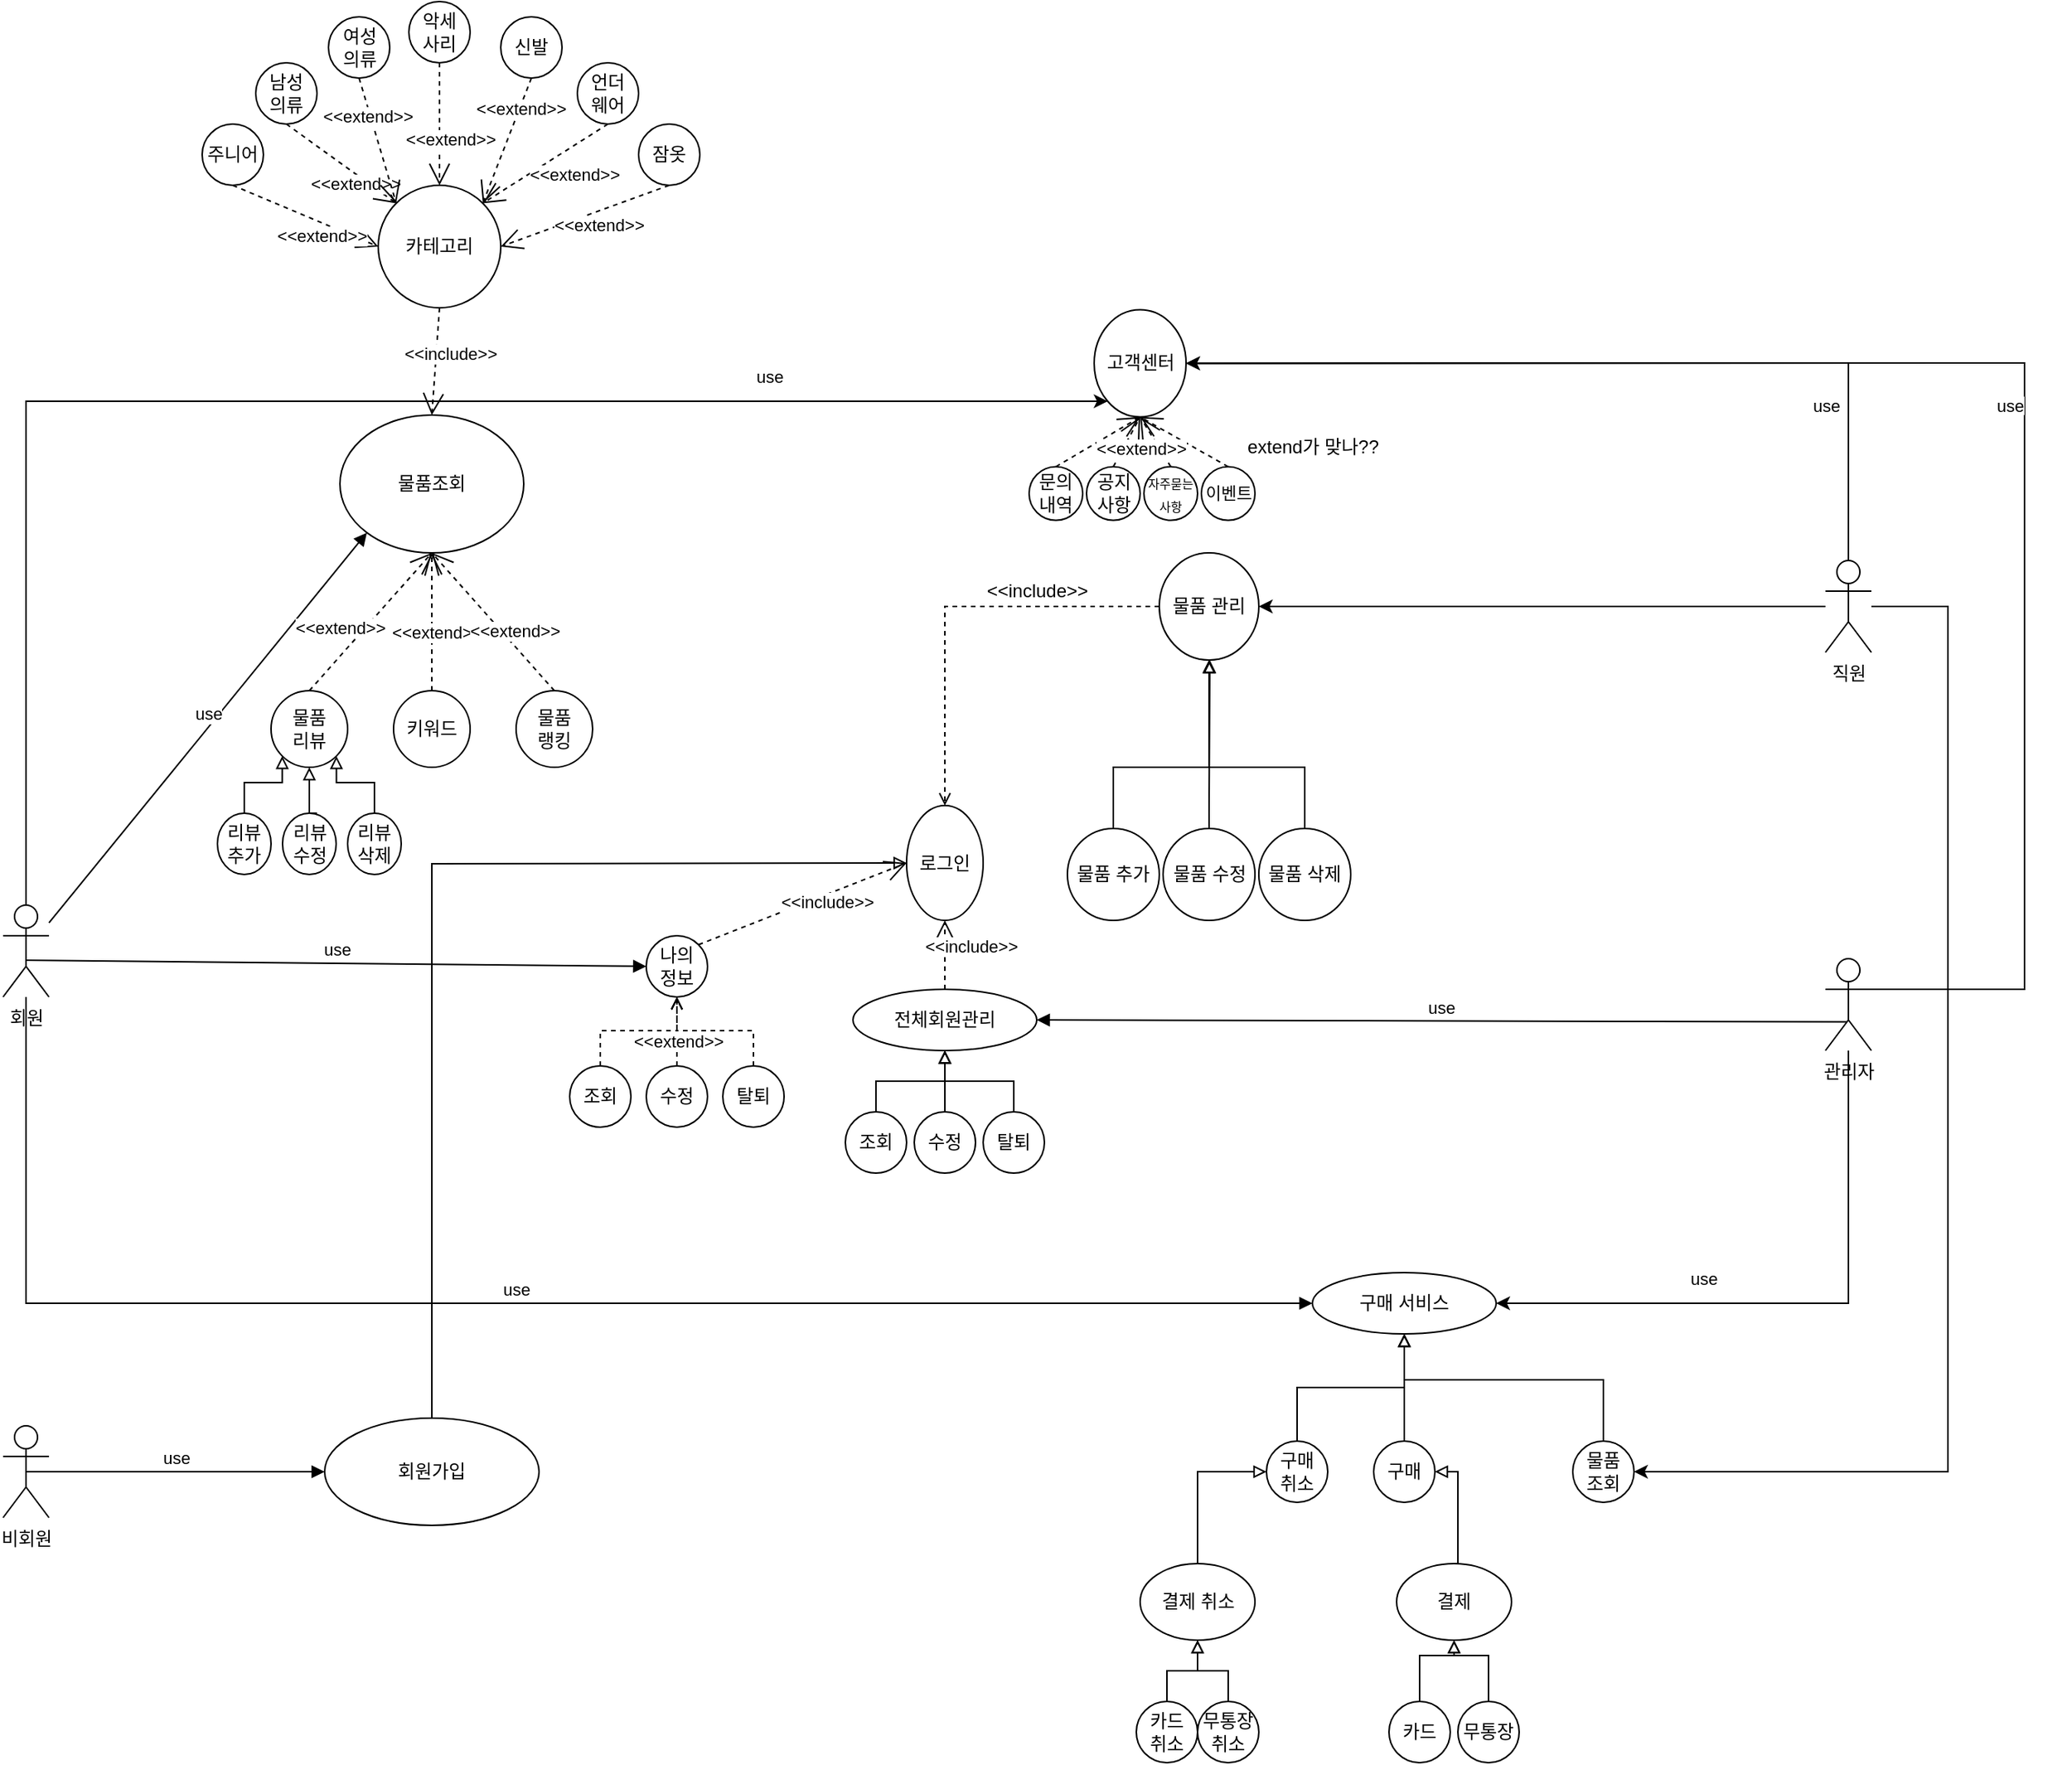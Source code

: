 <mxfile version="27.0.9">
  <diagram name="쇼핑몰 프로그램" id="rJotQawgiTyg1Zwt4jvZ">
    <mxGraphModel dx="690" dy="1762" grid="1" gridSize="10" guides="1" tooltips="1" connect="1" arrows="1" fold="1" page="1" pageScale="1" pageWidth="827" pageHeight="1169" math="0" shadow="0">
      <root>
        <mxCell id="0" />
        <mxCell id="1" parent="0" />
        <mxCell id="2nGRQFnEJMKm2sC9qPeA-2" value="회원" style="shape=umlActor;verticalLabelPosition=bottom;verticalAlign=top;html=1;" parent="1" vertex="1">
          <mxGeometry x="70" y="490" width="30" height="60" as="geometry" />
        </mxCell>
        <mxCell id="2nGRQFnEJMKm2sC9qPeA-3" value="비회원" style="shape=umlActor;verticalLabelPosition=bottom;verticalAlign=top;html=1;" parent="1" vertex="1">
          <mxGeometry x="70" y="830" width="30" height="60" as="geometry" />
        </mxCell>
        <mxCell id="2nGRQFnEJMKm2sC9qPeA-4" value="물품조회" style="ellipse;whiteSpace=wrap;html=1;" parent="1" vertex="1">
          <mxGeometry x="290" y="170" width="120" height="90" as="geometry" />
        </mxCell>
        <mxCell id="2nGRQFnEJMKm2sC9qPeA-5" value="use" style="html=1;verticalAlign=bottom;endArrow=block;curved=0;rounded=0;entryX=0;entryY=1;entryDx=0;entryDy=0;" parent="1" source="2nGRQFnEJMKm2sC9qPeA-2" target="2nGRQFnEJMKm2sC9qPeA-4" edge="1">
          <mxGeometry width="80" relative="1" as="geometry">
            <mxPoint x="320" y="650" as="sourcePoint" />
            <mxPoint x="409.24" y="295.44" as="targetPoint" />
          </mxGeometry>
        </mxCell>
        <mxCell id="2nGRQFnEJMKm2sC9qPeA-6" value="물품&lt;br&gt;&lt;div&gt;리뷰&lt;/div&gt;" style="ellipse;whiteSpace=wrap;html=1;" parent="1" vertex="1">
          <mxGeometry x="245" y="350" width="50" height="50" as="geometry" />
        </mxCell>
        <mxCell id="2nGRQFnEJMKm2sC9qPeA-7" value="키워드" style="ellipse;whiteSpace=wrap;html=1;" parent="1" vertex="1">
          <mxGeometry x="325" y="350" width="50" height="50" as="geometry" />
        </mxCell>
        <mxCell id="2nGRQFnEJMKm2sC9qPeA-8" value="" style="endArrow=open;dashed=1;endFill=0;endSize=12;html=1;rounded=0;exitX=0.5;exitY=0;exitDx=0;exitDy=0;entryX=0.5;entryY=1;entryDx=0;entryDy=0;" parent="1" source="2nGRQFnEJMKm2sC9qPeA-6" target="2nGRQFnEJMKm2sC9qPeA-4" edge="1">
          <mxGeometry width="160" relative="1" as="geometry">
            <mxPoint x="565" y="250" as="sourcePoint" />
            <mxPoint x="305" y="230" as="targetPoint" />
            <Array as="points" />
          </mxGeometry>
        </mxCell>
        <mxCell id="2nGRQFnEJMKm2sC9qPeA-9" value="&amp;lt;&amp;lt;extend&amp;gt;&amp;gt;" style="edgeLabel;html=1;align=center;verticalAlign=middle;resizable=0;points=[];" parent="2nGRQFnEJMKm2sC9qPeA-8" vertex="1" connectable="0">
          <mxGeometry x="0.012" y="-4" relative="1" as="geometry">
            <mxPoint x="-24" y="2" as="offset" />
          </mxGeometry>
        </mxCell>
        <mxCell id="2nGRQFnEJMKm2sC9qPeA-10" value="" style="endArrow=open;dashed=1;endFill=0;endSize=12;html=1;rounded=0;exitX=0.5;exitY=0;exitDx=0;exitDy=0;entryX=0.5;entryY=1;entryDx=0;entryDy=0;" parent="1" source="2nGRQFnEJMKm2sC9qPeA-7" target="2nGRQFnEJMKm2sC9qPeA-4" edge="1">
          <mxGeometry width="160" relative="1" as="geometry">
            <mxPoint x="465" y="324" as="sourcePoint" />
            <mxPoint x="365" y="230" as="targetPoint" />
          </mxGeometry>
        </mxCell>
        <mxCell id="2nGRQFnEJMKm2sC9qPeA-11" value="&amp;lt;&amp;lt;extend&amp;gt;&amp;gt;" style="edgeLabel;html=1;align=center;verticalAlign=middle;resizable=0;points=[];" parent="2nGRQFnEJMKm2sC9qPeA-10" vertex="1" connectable="0">
          <mxGeometry x="0.012" y="-4" relative="1" as="geometry">
            <mxPoint x="-1" y="7" as="offset" />
          </mxGeometry>
        </mxCell>
        <mxCell id="2nGRQFnEJMKm2sC9qPeA-12" value="회원가입" style="ellipse;whiteSpace=wrap;html=1;" parent="1" vertex="1">
          <mxGeometry x="280" y="825" width="140" height="70" as="geometry" />
        </mxCell>
        <mxCell id="2nGRQFnEJMKm2sC9qPeA-29" value="물품&lt;div&gt;랭킹&lt;/div&gt;" style="ellipse;whiteSpace=wrap;html=1;" parent="1" vertex="1">
          <mxGeometry x="405" y="350" width="50" height="50" as="geometry" />
        </mxCell>
        <mxCell id="2nGRQFnEJMKm2sC9qPeA-30" value="" style="endArrow=open;dashed=1;endFill=0;endSize=12;html=1;rounded=0;exitX=0.5;exitY=0;exitDx=0;exitDy=0;entryX=0.5;entryY=1;entryDx=0;entryDy=0;" parent="1" source="2nGRQFnEJMKm2sC9qPeA-29" target="2nGRQFnEJMKm2sC9qPeA-4" edge="1">
          <mxGeometry width="160" relative="1" as="geometry">
            <mxPoint x="555" y="302" as="sourcePoint" />
            <mxPoint x="407" y="220" as="targetPoint" />
          </mxGeometry>
        </mxCell>
        <mxCell id="2nGRQFnEJMKm2sC9qPeA-31" value="&amp;lt;&amp;lt;extend&amp;gt;&amp;gt;" style="edgeLabel;html=1;align=center;verticalAlign=middle;resizable=0;points=[];" parent="2nGRQFnEJMKm2sC9qPeA-30" vertex="1" connectable="0">
          <mxGeometry x="0.012" y="-4" relative="1" as="geometry">
            <mxPoint x="11" y="9" as="offset" />
          </mxGeometry>
        </mxCell>
        <mxCell id="D5-59caB8ugd7OCydNPS-1" value="" style="edgeStyle=orthogonalEdgeStyle;rounded=0;orthogonalLoop=1;jettySize=auto;html=1;endArrow=block;endFill=0;exitX=0.5;exitY=0;exitDx=0;exitDy=0;entryX=1;entryY=0.5;entryDx=0;entryDy=0;" parent="1" source="D5-59caB8ugd7OCydNPS-2" target="D5-59caB8ugd7OCydNPS-12" edge="1">
          <mxGeometry relative="1" as="geometry">
            <mxPoint x="990" y="921" as="sourcePoint" />
            <Array as="points">
              <mxPoint x="1020" y="920" />
              <mxPoint x="1020" y="860" />
            </Array>
          </mxGeometry>
        </mxCell>
        <mxCell id="D5-59caB8ugd7OCydNPS-2" value="결제" style="ellipse;whiteSpace=wrap;html=1;" parent="1" vertex="1">
          <mxGeometry x="980" y="920" width="75" height="50" as="geometry" />
        </mxCell>
        <mxCell id="D5-59caB8ugd7OCydNPS-3" value="카드" style="ellipse;whiteSpace=wrap;html=1;" parent="1" vertex="1">
          <mxGeometry x="975" y="1010" width="40" height="40" as="geometry" />
        </mxCell>
        <mxCell id="D5-59caB8ugd7OCydNPS-4" value="무통장" style="ellipse;whiteSpace=wrap;html=1;" parent="1" vertex="1">
          <mxGeometry x="1020" y="1010" width="40" height="40" as="geometry" />
        </mxCell>
        <mxCell id="D5-59caB8ugd7OCydNPS-5" value="결제 취소" style="ellipse;whiteSpace=wrap;html=1;" parent="1" vertex="1">
          <mxGeometry x="812.5" y="920" width="75" height="50" as="geometry" />
        </mxCell>
        <mxCell id="D5-59caB8ugd7OCydNPS-6" value="카드&lt;div&gt;취소&lt;/div&gt;" style="ellipse;whiteSpace=wrap;html=1;" parent="1" vertex="1">
          <mxGeometry x="810" y="1010" width="40" height="40" as="geometry" />
        </mxCell>
        <mxCell id="D5-59caB8ugd7OCydNPS-7" value="무통장&lt;div&gt;취소&lt;/div&gt;" style="ellipse;whiteSpace=wrap;html=1;" parent="1" vertex="1">
          <mxGeometry x="850" y="1010" width="40" height="40" as="geometry" />
        </mxCell>
        <mxCell id="D5-59caB8ugd7OCydNPS-8" value="구매 서비스" style="ellipse;whiteSpace=wrap;html=1;" parent="1" vertex="1">
          <mxGeometry x="925" y="730" width="120" height="40" as="geometry" />
        </mxCell>
        <mxCell id="D5-59caB8ugd7OCydNPS-9" value="" style="edgeStyle=orthogonalEdgeStyle;rounded=0;orthogonalLoop=1;jettySize=auto;html=1;endArrow=block;endFill=0;" parent="1" source="D5-59caB8ugd7OCydNPS-10" target="D5-59caB8ugd7OCydNPS-8" edge="1">
          <mxGeometry relative="1" as="geometry" />
        </mxCell>
        <mxCell id="D5-59caB8ugd7OCydNPS-10" value="구매&lt;br&gt;&lt;div&gt;취소&lt;/div&gt;" style="ellipse;whiteSpace=wrap;html=1;" parent="1" vertex="1">
          <mxGeometry x="895" y="840" width="40" height="40" as="geometry" />
        </mxCell>
        <mxCell id="D5-59caB8ugd7OCydNPS-11" value="" style="edgeStyle=orthogonalEdgeStyle;rounded=0;orthogonalLoop=1;jettySize=auto;html=1;endArrow=block;endFill=0;" parent="1" source="D5-59caB8ugd7OCydNPS-12" target="D5-59caB8ugd7OCydNPS-8" edge="1">
          <mxGeometry relative="1" as="geometry" />
        </mxCell>
        <mxCell id="D5-59caB8ugd7OCydNPS-12" value="구매" style="ellipse;whiteSpace=wrap;html=1;" parent="1" vertex="1">
          <mxGeometry x="965" y="840" width="40" height="40" as="geometry" />
        </mxCell>
        <mxCell id="D5-59caB8ugd7OCydNPS-13" value="" style="edgeStyle=orthogonalEdgeStyle;rounded=0;orthogonalLoop=1;jettySize=auto;html=1;endArrow=block;endFill=0;" parent="1" source="D5-59caB8ugd7OCydNPS-14" target="D5-59caB8ugd7OCydNPS-8" edge="1">
          <mxGeometry relative="1" as="geometry">
            <Array as="points">
              <mxPoint x="1115" y="800" />
              <mxPoint x="985" y="800" />
            </Array>
          </mxGeometry>
        </mxCell>
        <mxCell id="D5-59caB8ugd7OCydNPS-14" value="물품&lt;br&gt;&lt;div&gt;조회&lt;/div&gt;" style="ellipse;whiteSpace=wrap;html=1;" parent="1" vertex="1">
          <mxGeometry x="1095" y="840" width="40" height="40" as="geometry" />
        </mxCell>
        <mxCell id="D5-59caB8ugd7OCydNPS-22" value="" style="edgeStyle=orthogonalEdgeStyle;rounded=0;orthogonalLoop=1;jettySize=auto;html=1;endArrow=block;endFill=0;entryX=0;entryY=0.5;entryDx=0;entryDy=0;exitX=0.5;exitY=0;exitDx=0;exitDy=0;" parent="1" source="D5-59caB8ugd7OCydNPS-5" target="D5-59caB8ugd7OCydNPS-10" edge="1">
          <mxGeometry relative="1" as="geometry">
            <mxPoint x="840" y="935" as="sourcePoint" />
            <mxPoint x="845" y="880" as="targetPoint" />
            <Array as="points">
              <mxPoint x="850" y="860" />
            </Array>
          </mxGeometry>
        </mxCell>
        <mxCell id="D5-59caB8ugd7OCydNPS-23" value="" style="edgeStyle=orthogonalEdgeStyle;rounded=0;orthogonalLoop=1;jettySize=auto;html=1;endArrow=block;endFill=0;entryX=0.5;entryY=1;entryDx=0;entryDy=0;exitX=0.5;exitY=0;exitDx=0;exitDy=0;" parent="1" source="D5-59caB8ugd7OCydNPS-3" target="D5-59caB8ugd7OCydNPS-2" edge="1">
          <mxGeometry relative="1" as="geometry">
            <mxPoint x="965" y="1010" as="sourcePoint" />
            <mxPoint x="950" y="1100" as="targetPoint" />
            <Array as="points">
              <mxPoint x="995" y="980" />
              <mxPoint x="1018" y="980" />
            </Array>
          </mxGeometry>
        </mxCell>
        <mxCell id="D5-59caB8ugd7OCydNPS-24" value="" style="edgeStyle=orthogonalEdgeStyle;rounded=0;orthogonalLoop=1;jettySize=auto;html=1;endArrow=block;endFill=0;entryX=0.5;entryY=1;entryDx=0;entryDy=0;exitX=0.5;exitY=0;exitDx=0;exitDy=0;" parent="1" source="D5-59caB8ugd7OCydNPS-4" target="D5-59caB8ugd7OCydNPS-2" edge="1">
          <mxGeometry relative="1" as="geometry">
            <mxPoint x="1060" y="1010" as="sourcePoint" />
            <mxPoint x="1060.04" y="969" as="targetPoint" />
            <Array as="points">
              <mxPoint x="1040" y="980" />
              <mxPoint x="1018" y="980" />
            </Array>
          </mxGeometry>
        </mxCell>
        <mxCell id="D5-59caB8ugd7OCydNPS-25" value="" style="edgeStyle=orthogonalEdgeStyle;rounded=0;orthogonalLoop=1;jettySize=auto;html=1;endArrow=block;endFill=0;entryX=0.5;entryY=1;entryDx=0;entryDy=0;exitX=0.5;exitY=0;exitDx=0;exitDy=0;" parent="1" source="D5-59caB8ugd7OCydNPS-6" target="D5-59caB8ugd7OCydNPS-5" edge="1">
          <mxGeometry relative="1" as="geometry">
            <mxPoint x="780" y="1135" as="sourcePoint" />
            <mxPoint x="780" y="1090" as="targetPoint" />
          </mxGeometry>
        </mxCell>
        <mxCell id="D5-59caB8ugd7OCydNPS-26" value="" style="edgeStyle=orthogonalEdgeStyle;rounded=0;orthogonalLoop=1;jettySize=auto;html=1;endArrow=block;endFill=0;entryX=0.5;entryY=1;entryDx=0;entryDy=0;exitX=0.5;exitY=0;exitDx=0;exitDy=0;" parent="1" source="D5-59caB8ugd7OCydNPS-7" target="D5-59caB8ugd7OCydNPS-5" edge="1">
          <mxGeometry relative="1" as="geometry">
            <mxPoint x="780" y="1175" as="sourcePoint" />
            <mxPoint x="780" y="1130" as="targetPoint" />
          </mxGeometry>
        </mxCell>
        <mxCell id="D5-59caB8ugd7OCydNPS-27" value="use" style="html=1;verticalAlign=bottom;endArrow=block;curved=0;rounded=0;entryX=0;entryY=0.5;entryDx=0;entryDy=0;exitX=0.5;exitY=0.5;exitDx=0;exitDy=0;exitPerimeter=0;" parent="1" source="2nGRQFnEJMKm2sC9qPeA-3" target="2nGRQFnEJMKm2sC9qPeA-12" edge="1">
          <mxGeometry width="80" relative="1" as="geometry">
            <mxPoint x="250" y="825" as="sourcePoint" />
            <mxPoint x="559" y="610" as="targetPoint" />
          </mxGeometry>
        </mxCell>
        <mxCell id="D5-59caB8ugd7OCydNPS-29" value="관리자" style="shape=umlActor;verticalLabelPosition=bottom;verticalAlign=top;html=1;" parent="1" vertex="1">
          <mxGeometry x="1260" y="525" width="30" height="60" as="geometry" />
        </mxCell>
        <mxCell id="D5-59caB8ugd7OCydNPS-31" value="use" style="html=1;verticalAlign=bottom;endArrow=block;curved=0;rounded=0;entryX=0;entryY=0.5;entryDx=0;entryDy=0;" parent="1" source="2nGRQFnEJMKm2sC9qPeA-2" target="D5-59caB8ugd7OCydNPS-8" edge="1">
          <mxGeometry width="80" relative="1" as="geometry">
            <mxPoint x="640" y="615" as="sourcePoint" />
            <mxPoint x="949" y="400" as="targetPoint" />
            <Array as="points">
              <mxPoint x="85" y="750" />
            </Array>
          </mxGeometry>
        </mxCell>
        <mxCell id="X17zfMr1xZVfbtkWPBaf-5" value="use" style="html=1;verticalAlign=bottom;endArrow=block;curved=0;rounded=0;entryX=0;entryY=0.5;entryDx=0;entryDy=0;exitX=0.509;exitY=0.601;exitDx=0;exitDy=0;exitPerimeter=0;" parent="1" source="2nGRQFnEJMKm2sC9qPeA-2" target="qw36kBB7ziJ7gAYL73Ky-25" edge="1">
          <mxGeometry width="80" relative="1" as="geometry">
            <mxPoint x="400" y="720" as="sourcePoint" />
            <mxPoint x="620" y="825.0" as="targetPoint" />
            <Array as="points" />
          </mxGeometry>
        </mxCell>
        <mxCell id="5kJmU4nKkhqvMKggiQGJ-1" value="use" style="html=1;verticalAlign=bottom;startArrow=none;startFill=0;endArrow=block;startSize=8;curved=0;rounded=0;exitX=0.459;exitY=0.688;exitDx=0;exitDy=0;exitPerimeter=0;entryX=1;entryY=0.5;entryDx=0;entryDy=0;" parent="1" source="D5-59caB8ugd7OCydNPS-29" target="qw36kBB7ziJ7gAYL73Ky-1" edge="1">
          <mxGeometry width="60" relative="1" as="geometry">
            <mxPoint x="1579" y="600" as="sourcePoint" />
            <mxPoint x="822.426" y="835.858" as="targetPoint" />
            <Array as="points" />
          </mxGeometry>
        </mxCell>
        <mxCell id="3qYGZ9wvRM5tyj-gCzpv-1" value="리뷰 수정" style="ellipse;whiteSpace=wrap;html=1;" parent="1" vertex="1">
          <mxGeometry x="252.5" y="430" width="35" height="40" as="geometry" />
        </mxCell>
        <mxCell id="3qYGZ9wvRM5tyj-gCzpv-4" value="리뷰 추가" style="ellipse;whiteSpace=wrap;html=1;" parent="1" vertex="1">
          <mxGeometry x="210" y="430" width="35" height="40" as="geometry" />
        </mxCell>
        <mxCell id="3qYGZ9wvRM5tyj-gCzpv-5" value="리뷰삭제" style="ellipse;whiteSpace=wrap;html=1;" parent="1" vertex="1">
          <mxGeometry x="295" y="430" width="35" height="40" as="geometry" />
        </mxCell>
        <mxCell id="3qYGZ9wvRM5tyj-gCzpv-6" value="" style="edgeStyle=orthogonalEdgeStyle;rounded=0;orthogonalLoop=1;jettySize=auto;html=1;endArrow=block;endFill=0;entryX=0.5;entryY=1;entryDx=0;entryDy=0;exitX=0.643;exitY=0;exitDx=0;exitDy=0;exitPerimeter=0;" parent="1" source="3qYGZ9wvRM5tyj-gCzpv-1" target="2nGRQFnEJMKm2sC9qPeA-6" edge="1">
          <mxGeometry relative="1" as="geometry">
            <mxPoint x="415" y="540" as="sourcePoint" />
            <mxPoint x="415" y="470" as="targetPoint" />
          </mxGeometry>
        </mxCell>
        <mxCell id="3qYGZ9wvRM5tyj-gCzpv-7" value="" style="edgeStyle=orthogonalEdgeStyle;rounded=0;orthogonalLoop=1;jettySize=auto;html=1;endArrow=block;endFill=0;entryX=1;entryY=1;entryDx=0;entryDy=0;exitX=0.5;exitY=0;exitDx=0;exitDy=0;" parent="1" source="3qYGZ9wvRM5tyj-gCzpv-5" target="2nGRQFnEJMKm2sC9qPeA-6" edge="1">
          <mxGeometry relative="1" as="geometry">
            <mxPoint x="500" y="520" as="sourcePoint" />
            <mxPoint x="495" y="490" as="targetPoint" />
          </mxGeometry>
        </mxCell>
        <mxCell id="3qYGZ9wvRM5tyj-gCzpv-8" value="" style="edgeStyle=orthogonalEdgeStyle;rounded=0;orthogonalLoop=1;jettySize=auto;html=1;endArrow=block;endFill=0;entryX=0;entryY=1;entryDx=0;entryDy=0;exitX=0.5;exitY=0;exitDx=0;exitDy=0;" parent="1" source="3qYGZ9wvRM5tyj-gCzpv-4" target="2nGRQFnEJMKm2sC9qPeA-6" edge="1">
          <mxGeometry relative="1" as="geometry">
            <mxPoint x="400" y="520" as="sourcePoint" />
            <mxPoint x="395" y="490" as="targetPoint" />
          </mxGeometry>
        </mxCell>
        <mxCell id="qw36kBB7ziJ7gAYL73Ky-1" value="전체회원관리" style="ellipse;whiteSpace=wrap;html=1;" parent="1" vertex="1">
          <mxGeometry x="625" y="545" width="120" height="40" as="geometry" />
        </mxCell>
        <mxCell id="qw36kBB7ziJ7gAYL73Ky-2" value="" style="edgeStyle=orthogonalEdgeStyle;rounded=0;orthogonalLoop=1;jettySize=auto;html=1;endArrow=block;endFill=0;" parent="1" source="qw36kBB7ziJ7gAYL73Ky-3" target="qw36kBB7ziJ7gAYL73Ky-1" edge="1">
          <mxGeometry relative="1" as="geometry" />
        </mxCell>
        <mxCell id="qw36kBB7ziJ7gAYL73Ky-3" value="조회" style="ellipse;whiteSpace=wrap;html=1;" parent="1" vertex="1">
          <mxGeometry x="620" y="625" width="40" height="40" as="geometry" />
        </mxCell>
        <mxCell id="qw36kBB7ziJ7gAYL73Ky-4" value="" style="edgeStyle=orthogonalEdgeStyle;rounded=0;orthogonalLoop=1;jettySize=auto;html=1;endArrow=block;endFill=0;" parent="1" source="qw36kBB7ziJ7gAYL73Ky-5" target="qw36kBB7ziJ7gAYL73Ky-1" edge="1">
          <mxGeometry relative="1" as="geometry" />
        </mxCell>
        <mxCell id="qw36kBB7ziJ7gAYL73Ky-5" value="수정" style="ellipse;whiteSpace=wrap;html=1;" parent="1" vertex="1">
          <mxGeometry x="665" y="625" width="40" height="40" as="geometry" />
        </mxCell>
        <mxCell id="qw36kBB7ziJ7gAYL73Ky-6" value="" style="edgeStyle=orthogonalEdgeStyle;rounded=0;orthogonalLoop=1;jettySize=auto;html=1;endArrow=block;endFill=0;" parent="1" source="qw36kBB7ziJ7gAYL73Ky-7" target="qw36kBB7ziJ7gAYL73Ky-1" edge="1">
          <mxGeometry relative="1" as="geometry" />
        </mxCell>
        <mxCell id="qw36kBB7ziJ7gAYL73Ky-7" value="탈퇴" style="ellipse;whiteSpace=wrap;html=1;" parent="1" vertex="1">
          <mxGeometry x="710" y="625" width="40" height="40" as="geometry" />
        </mxCell>
        <mxCell id="qw36kBB7ziJ7gAYL73Ky-9" style="edgeStyle=orthogonalEdgeStyle;rounded=0;orthogonalLoop=1;jettySize=auto;html=1;entryX=0.5;entryY=1;entryDx=0;entryDy=0;dashed=1;endArrow=open;endFill=0;exitX=0.5;exitY=0;exitDx=0;exitDy=0;" parent="1" source="qw36kBB7ziJ7gAYL73Ky-26" target="qw36kBB7ziJ7gAYL73Ky-25" edge="1">
          <mxGeometry relative="1" as="geometry">
            <Array as="points">
              <mxPoint x="460" y="572" />
              <mxPoint x="510" y="572" />
            </Array>
          </mxGeometry>
        </mxCell>
        <mxCell id="qw36kBB7ziJ7gAYL73Ky-10" value="로그인" style="ellipse;whiteSpace=wrap;html=1;" parent="1" vertex="1">
          <mxGeometry x="660" y="425" width="50" height="75" as="geometry" />
        </mxCell>
        <mxCell id="qw36kBB7ziJ7gAYL73Ky-11" value="" style="endArrow=open;dashed=1;endFill=0;endSize=12;html=1;rounded=0;exitX=0.5;exitY=0;exitDx=0;exitDy=0;entryX=0.5;entryY=1;entryDx=0;entryDy=0;" parent="1" source="qw36kBB7ziJ7gAYL73Ky-1" target="qw36kBB7ziJ7gAYL73Ky-10" edge="1">
          <mxGeometry width="160" relative="1" as="geometry">
            <mxPoint x="727" y="470" as="sourcePoint" />
            <mxPoint x="700" y="335" as="targetPoint" />
          </mxGeometry>
        </mxCell>
        <mxCell id="qw36kBB7ziJ7gAYL73Ky-12" value="&amp;lt;&amp;lt;include&amp;gt;&amp;gt;" style="edgeLabel;html=1;align=center;verticalAlign=middle;resizable=0;points=[];" parent="qw36kBB7ziJ7gAYL73Ky-11" vertex="1" connectable="0">
          <mxGeometry x="0.012" y="-4" relative="1" as="geometry">
            <mxPoint x="13" y="-5" as="offset" />
          </mxGeometry>
        </mxCell>
        <mxCell id="qw36kBB7ziJ7gAYL73Ky-14" value="물품 수정" style="ellipse;whiteSpace=wrap;html=1;" parent="1" vertex="1">
          <mxGeometry x="827.5" y="440" width="60" height="60" as="geometry" />
        </mxCell>
        <mxCell id="qw36kBB7ziJ7gAYL73Ky-15" value="물품 삭제" style="ellipse;whiteSpace=wrap;html=1;" parent="1" vertex="1">
          <mxGeometry x="890" y="440" width="60" height="60" as="geometry" />
        </mxCell>
        <mxCell id="qw36kBB7ziJ7gAYL73Ky-16" value="물품 추가" style="ellipse;whiteSpace=wrap;html=1;" parent="1" vertex="1">
          <mxGeometry x="765" y="440" width="60" height="60" as="geometry" />
        </mxCell>
        <mxCell id="qw36kBB7ziJ7gAYL73Ky-17" value="물품 관리" style="ellipse;whiteSpace=wrap;html=1;" parent="1" vertex="1">
          <mxGeometry x="825" y="260" width="65" height="70" as="geometry" />
        </mxCell>
        <mxCell id="qw36kBB7ziJ7gAYL73Ky-18" value="" style="edgeStyle=orthogonalEdgeStyle;rounded=0;orthogonalLoop=1;jettySize=auto;html=1;endArrow=block;endFill=0;entryX=0.5;entryY=1;entryDx=0;entryDy=0;exitX=0.5;exitY=0;exitDx=0;exitDy=0;" parent="1" source="qw36kBB7ziJ7gAYL73Ky-15" target="qw36kBB7ziJ7gAYL73Ky-17" edge="1">
          <mxGeometry relative="1" as="geometry">
            <mxPoint x="947.51" y="435" as="sourcePoint" />
            <mxPoint x="855.01" y="325" as="targetPoint" />
            <Array as="points">
              <mxPoint x="920" y="440" />
              <mxPoint x="920" y="400" />
              <mxPoint x="858" y="400" />
            </Array>
          </mxGeometry>
        </mxCell>
        <mxCell id="qw36kBB7ziJ7gAYL73Ky-20" value="" style="edgeStyle=orthogonalEdgeStyle;rounded=0;orthogonalLoop=1;jettySize=auto;html=1;endArrow=block;endFill=0;exitX=0.5;exitY=0;exitDx=0;exitDy=0;entryX=0.5;entryY=1;entryDx=0;entryDy=0;" parent="1" source="qw36kBB7ziJ7gAYL73Ky-16" target="qw36kBB7ziJ7gAYL73Ky-17" edge="1">
          <mxGeometry relative="1" as="geometry">
            <mxPoint x="945" y="575" as="sourcePoint" />
            <mxPoint x="935" y="365" as="targetPoint" />
            <Array as="points">
              <mxPoint x="800" y="400" />
              <mxPoint x="858" y="400" />
              <mxPoint x="858" y="330" />
            </Array>
          </mxGeometry>
        </mxCell>
        <mxCell id="qw36kBB7ziJ7gAYL73Ky-22" value="" style="edgeStyle=orthogonalEdgeStyle;rounded=0;orthogonalLoop=1;jettySize=auto;html=1;endArrow=open;endFill=0;entryX=0.5;entryY=0;entryDx=0;entryDy=0;exitX=0;exitY=0.5;exitDx=0;exitDy=0;dashed=1;" parent="1" source="qw36kBB7ziJ7gAYL73Ky-17" target="qw36kBB7ziJ7gAYL73Ky-10" edge="1">
          <mxGeometry relative="1" as="geometry">
            <mxPoint x="965.0" y="125.0" as="sourcePoint" />
            <mxPoint x="914" y="120" as="targetPoint" />
          </mxGeometry>
        </mxCell>
        <mxCell id="qw36kBB7ziJ7gAYL73Ky-23" value="&amp;lt;&amp;lt;include&amp;gt;&amp;gt;" style="text;html=1;align=center;verticalAlign=middle;resizable=0;points=[];autosize=1;strokeColor=none;fillColor=none;" parent="1" vertex="1">
          <mxGeometry x="700" y="270" width="90" height="30" as="geometry" />
        </mxCell>
        <mxCell id="qw36kBB7ziJ7gAYL73Ky-24" style="edgeStyle=orthogonalEdgeStyle;rounded=0;orthogonalLoop=1;jettySize=auto;html=1;entryX=0.5;entryY=1;entryDx=0;entryDy=0;dashed=1;endArrow=open;endFill=0;exitX=0.5;exitY=0;exitDx=0;exitDy=0;" parent="1" source="qw36kBB7ziJ7gAYL73Ky-27" target="qw36kBB7ziJ7gAYL73Ky-25" edge="1">
          <mxGeometry relative="1" as="geometry">
            <mxPoint x="750" y="915" as="sourcePoint" />
            <mxPoint x="950" y="775" as="targetPoint" />
          </mxGeometry>
        </mxCell>
        <mxCell id="qw36kBB7ziJ7gAYL73Ky-25" value="나의&lt;div&gt;정보&lt;/div&gt;" style="ellipse;whiteSpace=wrap;html=1;" parent="1" vertex="1">
          <mxGeometry x="490" y="510" width="40" height="40" as="geometry" />
        </mxCell>
        <mxCell id="qw36kBB7ziJ7gAYL73Ky-26" value="조회" style="ellipse;whiteSpace=wrap;html=1;" parent="1" vertex="1">
          <mxGeometry x="440" y="595.0" width="40" height="40" as="geometry" />
        </mxCell>
        <mxCell id="qw36kBB7ziJ7gAYL73Ky-27" value="수정" style="ellipse;whiteSpace=wrap;html=1;" parent="1" vertex="1">
          <mxGeometry x="490" y="595.0" width="40" height="40" as="geometry" />
        </mxCell>
        <mxCell id="qw36kBB7ziJ7gAYL73Ky-29" value="탈퇴" style="ellipse;whiteSpace=wrap;html=1;" parent="1" vertex="1">
          <mxGeometry x="540" y="595" width="40" height="40" as="geometry" />
        </mxCell>
        <mxCell id="qw36kBB7ziJ7gAYL73Ky-32" value="" style="endArrow=open;dashed=1;endFill=0;endSize=12;html=1;rounded=0;exitX=1;exitY=0;exitDx=0;exitDy=0;entryX=0;entryY=0.5;entryDx=0;entryDy=0;" parent="1" source="qw36kBB7ziJ7gAYL73Ky-25" target="qw36kBB7ziJ7gAYL73Ky-10" edge="1">
          <mxGeometry width="160" relative="1" as="geometry">
            <mxPoint x="520" y="475" as="sourcePoint" />
            <mxPoint x="520" y="395" as="targetPoint" />
          </mxGeometry>
        </mxCell>
        <mxCell id="qw36kBB7ziJ7gAYL73Ky-33" value="&amp;lt;&amp;lt;include&amp;gt;&amp;gt;" style="edgeLabel;html=1;align=center;verticalAlign=middle;resizable=0;points=[];" parent="qw36kBB7ziJ7gAYL73Ky-32" vertex="1" connectable="0">
          <mxGeometry x="0.012" y="-4" relative="1" as="geometry">
            <mxPoint x="13" y="-5" as="offset" />
          </mxGeometry>
        </mxCell>
        <mxCell id="8s9ebJHT1SXUHNpeAalR-2" style="edgeStyle=orthogonalEdgeStyle;rounded=0;orthogonalLoop=1;jettySize=auto;html=1;entryX=1;entryY=0.5;entryDx=0;entryDy=0;" parent="1" source="8s9ebJHT1SXUHNpeAalR-1" target="qw36kBB7ziJ7gAYL73Ky-17" edge="1">
          <mxGeometry relative="1" as="geometry" />
        </mxCell>
        <mxCell id="8s9ebJHT1SXUHNpeAalR-3" style="edgeStyle=orthogonalEdgeStyle;rounded=0;orthogonalLoop=1;jettySize=auto;html=1;entryX=1;entryY=0.5;entryDx=0;entryDy=0;" parent="1" source="8s9ebJHT1SXUHNpeAalR-1" target="D5-59caB8ugd7OCydNPS-14" edge="1">
          <mxGeometry relative="1" as="geometry">
            <Array as="points">
              <mxPoint x="1340" y="295" />
              <mxPoint x="1340" y="860" />
            </Array>
          </mxGeometry>
        </mxCell>
        <mxCell id="8s9ebJHT1SXUHNpeAalR-1" value="직원" style="shape=umlActor;verticalLabelPosition=bottom;verticalAlign=top;html=1;outlineConnect=0;" parent="1" vertex="1">
          <mxGeometry x="1260" y="265" width="30" height="60" as="geometry" />
        </mxCell>
        <mxCell id="8s9ebJHT1SXUHNpeAalR-4" style="edgeStyle=orthogonalEdgeStyle;rounded=0;orthogonalLoop=1;jettySize=auto;html=1;entryX=1;entryY=0.5;entryDx=0;entryDy=0;" parent="1" source="D5-59caB8ugd7OCydNPS-29" target="D5-59caB8ugd7OCydNPS-8" edge="1">
          <mxGeometry relative="1" as="geometry">
            <Array as="points">
              <mxPoint x="1275" y="750" />
            </Array>
          </mxGeometry>
        </mxCell>
        <mxCell id="8s9ebJHT1SXUHNpeAalR-5" value="&lt;span style=&quot;color: rgb(0, 0, 0); font-family: Helvetica; font-size: 11px; font-style: normal; font-variant-ligatures: normal; font-variant-caps: normal; font-weight: 400; letter-spacing: normal; orphans: 2; text-align: center; text-indent: 0px; text-transform: none; widows: 2; word-spacing: 0px; -webkit-text-stroke-width: 0px; white-space: nowrap; background-color: rgb(255, 255, 255); text-decoration-thickness: initial; text-decoration-style: initial; text-decoration-color: initial; display: inline !important; float: none;&quot;&gt;use&lt;/span&gt;" style="text;whiteSpace=wrap;html=1;" parent="1" vertex="1">
          <mxGeometry x="1170" y="720" width="50" height="40" as="geometry" />
        </mxCell>
        <mxCell id="8s9ebJHT1SXUHNpeAalR-6" value="" style="endArrow=block;html=1;rounded=0;exitX=0.5;exitY=0;exitDx=0;exitDy=0;entryX=0;entryY=0.5;entryDx=0;entryDy=0;endFill=0;" parent="1" source="2nGRQFnEJMKm2sC9qPeA-12" target="qw36kBB7ziJ7gAYL73Ky-10" edge="1">
          <mxGeometry width="50" height="50" relative="1" as="geometry">
            <mxPoint x="430" y="570" as="sourcePoint" />
            <mxPoint x="660" y="490" as="targetPoint" />
            <Array as="points">
              <mxPoint x="350" y="463" />
            </Array>
          </mxGeometry>
        </mxCell>
        <mxCell id="8s9ebJHT1SXUHNpeAalR-9" value="고객센터" style="ellipse;whiteSpace=wrap;html=1;" parent="1" vertex="1">
          <mxGeometry x="782.5" y="101.25" width="60" height="70" as="geometry" />
        </mxCell>
        <mxCell id="8s9ebJHT1SXUHNpeAalR-11" value="" style="endArrow=classic;html=1;rounded=0;exitX=0.5;exitY=0;exitDx=0;exitDy=0;exitPerimeter=0;entryX=0;entryY=1;entryDx=0;entryDy=0;" parent="1" source="2nGRQFnEJMKm2sC9qPeA-2" target="8s9ebJHT1SXUHNpeAalR-9" edge="1">
          <mxGeometry width="50" height="50" relative="1" as="geometry">
            <mxPoint x="250" y="320" as="sourcePoint" />
            <mxPoint x="300" y="270" as="targetPoint" />
            <Array as="points">
              <mxPoint x="85" y="161" />
            </Array>
          </mxGeometry>
        </mxCell>
        <mxCell id="8s9ebJHT1SXUHNpeAalR-12" value="" style="endArrow=classic;html=1;rounded=0;entryX=1;entryY=0.5;entryDx=0;entryDy=0;exitX=0.5;exitY=0;exitDx=0;exitDy=0;exitPerimeter=0;" parent="1" source="8s9ebJHT1SXUHNpeAalR-1" target="8s9ebJHT1SXUHNpeAalR-9" edge="1">
          <mxGeometry width="50" height="50" relative="1" as="geometry">
            <mxPoint x="1280" y="90" as="sourcePoint" />
            <mxPoint x="1200" y="200" as="targetPoint" />
            <Array as="points">
              <mxPoint x="1275" y="136" />
            </Array>
          </mxGeometry>
        </mxCell>
        <mxCell id="8s9ebJHT1SXUHNpeAalR-13" value="" style="endArrow=classic;html=1;rounded=0;exitX=1;exitY=0.333;exitDx=0;exitDy=0;exitPerimeter=0;entryX=1;entryY=0.5;entryDx=0;entryDy=0;" parent="1" source="D5-59caB8ugd7OCydNPS-29" target="8s9ebJHT1SXUHNpeAalR-9" edge="1">
          <mxGeometry width="50" height="50" relative="1" as="geometry">
            <mxPoint x="1140" y="230" as="sourcePoint" />
            <mxPoint x="1190" y="180" as="targetPoint" />
            <Array as="points">
              <mxPoint x="1390" y="545" />
              <mxPoint x="1390" y="136" />
            </Array>
          </mxGeometry>
        </mxCell>
        <mxCell id="8s9ebJHT1SXUHNpeAalR-15" value="&lt;span style=&quot;color: rgb(0, 0, 0); font-family: Helvetica; font-size: 11px; font-style: normal; font-variant-ligatures: normal; font-variant-caps: normal; font-weight: 400; letter-spacing: normal; orphans: 2; text-align: center; text-indent: 0px; text-transform: none; widows: 2; word-spacing: 0px; -webkit-text-stroke-width: 0px; white-space: nowrap; background-color: rgb(255, 255, 255); text-decoration-thickness: initial; text-decoration-style: initial; text-decoration-color: initial; display: inline !important; float: none;&quot;&gt;use&lt;/span&gt;" style="text;whiteSpace=wrap;html=1;" parent="1" vertex="1">
          <mxGeometry x="560" y="131.25" width="50" height="40" as="geometry" />
        </mxCell>
        <mxCell id="8s9ebJHT1SXUHNpeAalR-16" value="&lt;span style=&quot;color: rgb(0, 0, 0); font-family: Helvetica; font-size: 11px; font-style: normal; font-variant-ligatures: normal; font-variant-caps: normal; font-weight: 400; letter-spacing: normal; orphans: 2; text-align: center; text-indent: 0px; text-transform: none; widows: 2; word-spacing: 0px; -webkit-text-stroke-width: 0px; white-space: nowrap; background-color: rgb(255, 255, 255); text-decoration-thickness: initial; text-decoration-style: initial; text-decoration-color: initial; display: inline !important; float: none;&quot;&gt;use&lt;/span&gt;" style="text;whiteSpace=wrap;html=1;" parent="1" vertex="1">
          <mxGeometry x="1250" y="150" width="50" height="40" as="geometry" />
        </mxCell>
        <mxCell id="8s9ebJHT1SXUHNpeAalR-18" value="&lt;span style=&quot;color: rgb(0, 0, 0); font-family: Helvetica; font-size: 11px; font-style: normal; font-variant-ligatures: normal; font-variant-caps: normal; font-weight: 400; letter-spacing: normal; orphans: 2; text-align: center; text-indent: 0px; text-transform: none; widows: 2; word-spacing: 0px; -webkit-text-stroke-width: 0px; white-space: nowrap; background-color: rgb(255, 255, 255); text-decoration-thickness: initial; text-decoration-style: initial; text-decoration-color: initial; display: inline !important; float: none;&quot;&gt;use&lt;/span&gt;" style="text;whiteSpace=wrap;html=1;" parent="1" vertex="1">
          <mxGeometry x="1370" y="150" width="50" height="40" as="geometry" />
        </mxCell>
        <mxCell id="8s9ebJHT1SXUHNpeAalR-19" style="edgeStyle=orthogonalEdgeStyle;rounded=0;orthogonalLoop=1;jettySize=auto;html=1;exitX=0.5;exitY=1;exitDx=0;exitDy=0;" parent="1" source="8s9ebJHT1SXUHNpeAalR-16" target="8s9ebJHT1SXUHNpeAalR-16" edge="1">
          <mxGeometry relative="1" as="geometry" />
        </mxCell>
        <mxCell id="8s9ebJHT1SXUHNpeAalR-21" value="문의&lt;div&gt;내역&lt;/div&gt;" style="ellipse;whiteSpace=wrap;html=1;aspect=fixed;" parent="1" vertex="1">
          <mxGeometry x="740" y="203.75" width="35" height="35" as="geometry" />
        </mxCell>
        <mxCell id="8s9ebJHT1SXUHNpeAalR-22" value="공지사항" style="ellipse;whiteSpace=wrap;html=1;aspect=fixed;" parent="1" vertex="1">
          <mxGeometry x="777.5" y="203.75" width="35" height="35" as="geometry" />
        </mxCell>
        <mxCell id="8s9ebJHT1SXUHNpeAalR-23" value="&lt;font style=&quot;font-size: 8px;&quot;&gt;자주묻는 사항&lt;/font&gt;" style="ellipse;whiteSpace=wrap;html=1;aspect=fixed;" parent="1" vertex="1">
          <mxGeometry x="815" y="203.75" width="35" height="35" as="geometry" />
        </mxCell>
        <mxCell id="8s9ebJHT1SXUHNpeAalR-24" value="" style="endArrow=open;dashed=1;endFill=0;endSize=12;html=1;rounded=0;exitX=0.5;exitY=0;exitDx=0;exitDy=0;entryX=0.5;entryY=1;entryDx=0;entryDy=0;" parent="1" source="8s9ebJHT1SXUHNpeAalR-22" target="8s9ebJHT1SXUHNpeAalR-9" edge="1">
          <mxGeometry width="160" relative="1" as="geometry">
            <mxPoint x="759.66" y="176.25" as="sourcePoint" />
            <mxPoint x="759.66" y="131.25" as="targetPoint" />
          </mxGeometry>
        </mxCell>
        <mxCell id="8s9ebJHT1SXUHNpeAalR-26" value="" style="endArrow=open;dashed=1;endFill=0;endSize=12;html=1;rounded=0;exitX=0.5;exitY=0;exitDx=0;exitDy=0;entryX=0.5;entryY=1;entryDx=0;entryDy=0;" parent="1" source="8s9ebJHT1SXUHNpeAalR-21" target="8s9ebJHT1SXUHNpeAalR-9" edge="1">
          <mxGeometry width="160" relative="1" as="geometry">
            <mxPoint x="702.5" y="211.25" as="sourcePoint" />
            <mxPoint x="702.5" y="191.25" as="targetPoint" />
          </mxGeometry>
        </mxCell>
        <mxCell id="8s9ebJHT1SXUHNpeAalR-28" value="" style="endArrow=open;dashed=1;endFill=0;endSize=12;html=1;rounded=0;exitX=0.5;exitY=0;exitDx=0;exitDy=0;entryX=0.5;entryY=1;entryDx=0;entryDy=0;" parent="1" source="8s9ebJHT1SXUHNpeAalR-23" target="8s9ebJHT1SXUHNpeAalR-9" edge="1">
          <mxGeometry width="160" relative="1" as="geometry">
            <mxPoint x="942.5" y="211.25" as="sourcePoint" />
            <mxPoint x="942.5" y="191.25" as="targetPoint" />
          </mxGeometry>
        </mxCell>
        <mxCell id="8s9ebJHT1SXUHNpeAalR-30" value="&lt;span style=&quot;color: rgb(0, 0, 0); font-family: Helvetica; font-size: 11px; font-style: normal; font-variant-ligatures: normal; font-variant-caps: normal; font-weight: 400; letter-spacing: normal; orphans: 2; text-align: center; text-indent: 0px; text-transform: none; widows: 2; word-spacing: 0px; -webkit-text-stroke-width: 0px; white-space: nowrap; background-color: rgb(255, 255, 255); text-decoration-thickness: initial; text-decoration-style: initial; text-decoration-color: initial; display: inline !important; float: none;&quot;&gt;&amp;lt;&amp;lt;extend&amp;gt;&amp;gt;&lt;/span&gt;" style="text;whiteSpace=wrap;html=1;" parent="1" vertex="1">
          <mxGeometry x="480" y="564.5" width="60" height="20" as="geometry" />
        </mxCell>
        <mxCell id="8s9ebJHT1SXUHNpeAalR-32" value="" style="edgeStyle=orthogonalEdgeStyle;rounded=0;orthogonalLoop=1;jettySize=auto;html=1;endArrow=block;endFill=0;exitX=0.5;exitY=0;exitDx=0;exitDy=0;entryX=0.5;entryY=1;entryDx=0;entryDy=0;" parent="1" source="qw36kBB7ziJ7gAYL73Ky-14" target="qw36kBB7ziJ7gAYL73Ky-17" edge="1">
          <mxGeometry relative="1" as="geometry">
            <mxPoint x="1000" y="470" as="sourcePoint" />
            <mxPoint x="920" y="360" as="targetPoint" />
            <Array as="points">
              <mxPoint x="858" y="430" />
              <mxPoint x="858" y="430" />
              <mxPoint x="858" y="330" />
            </Array>
          </mxGeometry>
        </mxCell>
        <mxCell id="8s9ebJHT1SXUHNpeAalR-34" value="&lt;font style=&quot;font-size: 11px;&quot;&gt;이벤트&lt;/font&gt;" style="ellipse;whiteSpace=wrap;html=1;aspect=fixed;" parent="1" vertex="1">
          <mxGeometry x="852.5" y="203.75" width="35" height="35" as="geometry" />
        </mxCell>
        <mxCell id="8s9ebJHT1SXUHNpeAalR-35" value="" style="endArrow=open;dashed=1;endFill=0;endSize=12;html=1;rounded=0;exitX=0.5;exitY=0;exitDx=0;exitDy=0;entryX=0.5;entryY=1;entryDx=0;entryDy=0;" parent="1" source="8s9ebJHT1SXUHNpeAalR-34" target="8s9ebJHT1SXUHNpeAalR-9" edge="1">
          <mxGeometry width="160" relative="1" as="geometry">
            <mxPoint x="935.5" y="204.25" as="sourcePoint" />
            <mxPoint x="882.5" y="171.25" as="targetPoint" />
          </mxGeometry>
        </mxCell>
        <mxCell id="8s9ebJHT1SXUHNpeAalR-36" style="edgeStyle=orthogonalEdgeStyle;rounded=0;orthogonalLoop=1;jettySize=auto;html=1;entryX=0.5;entryY=1;entryDx=0;entryDy=0;dashed=1;endArrow=open;endFill=0;exitX=0.5;exitY=0;exitDx=0;exitDy=0;" parent="1" source="qw36kBB7ziJ7gAYL73Ky-29" target="qw36kBB7ziJ7gAYL73Ky-25" edge="1">
          <mxGeometry relative="1" as="geometry">
            <mxPoint x="550" y="595" as="sourcePoint" />
            <mxPoint x="600" y="550" as="targetPoint" />
            <Array as="points">
              <mxPoint x="560" y="572" />
              <mxPoint x="510" y="572" />
            </Array>
          </mxGeometry>
        </mxCell>
        <mxCell id="lUZ7zNpAl6jzd347wldd-1" value="카테고리" style="ellipse;whiteSpace=wrap;html=1;" parent="1" vertex="1">
          <mxGeometry x="315" y="20" width="80" height="80" as="geometry" />
        </mxCell>
        <mxCell id="lUZ7zNpAl6jzd347wldd-3" value="남성&lt;div&gt;의류&lt;/div&gt;" style="ellipse;whiteSpace=wrap;html=1;" parent="1" vertex="1">
          <mxGeometry x="235" y="-60" width="40" height="40" as="geometry" />
        </mxCell>
        <mxCell id="lUZ7zNpAl6jzd347wldd-4" value="여성&lt;div&gt;의류&lt;/div&gt;" style="ellipse;whiteSpace=wrap;html=1;" parent="1" vertex="1">
          <mxGeometry x="282.5" y="-90" width="40" height="40" as="geometry" />
        </mxCell>
        <mxCell id="lUZ7zNpAl6jzd347wldd-5" value="악세&lt;div&gt;사리&lt;/div&gt;" style="ellipse;whiteSpace=wrap;html=1;" parent="1" vertex="1">
          <mxGeometry x="335" y="-100" width="40" height="40" as="geometry" />
        </mxCell>
        <mxCell id="lUZ7zNpAl6jzd347wldd-6" value="신발" style="ellipse;whiteSpace=wrap;html=1;" parent="1" vertex="1">
          <mxGeometry x="395" y="-90" width="40" height="40" as="geometry" />
        </mxCell>
        <mxCell id="lUZ7zNpAl6jzd347wldd-7" value="언더&lt;div&gt;웨어&lt;/div&gt;" style="ellipse;whiteSpace=wrap;html=1;" parent="1" vertex="1">
          <mxGeometry x="445" y="-60" width="40" height="40" as="geometry" />
        </mxCell>
        <mxCell id="lUZ7zNpAl6jzd347wldd-8" value="잠옷" style="ellipse;whiteSpace=wrap;html=1;" parent="1" vertex="1">
          <mxGeometry x="485" y="-20" width="40" height="40" as="geometry" />
        </mxCell>
        <mxCell id="lUZ7zNpAl6jzd347wldd-9" value="주니어" style="ellipse;whiteSpace=wrap;html=1;" parent="1" vertex="1">
          <mxGeometry x="200" y="-20" width="40" height="40" as="geometry" />
        </mxCell>
        <mxCell id="lUZ7zNpAl6jzd347wldd-12" value="&amp;lt;&amp;lt;extend&amp;gt;&amp;gt;" style="edgeLabel;html=1;align=center;verticalAlign=middle;resizable=0;points=[];" parent="1" vertex="1" connectable="0">
          <mxGeometry x="812.5" y="191.25" as="geometry" />
        </mxCell>
        <mxCell id="lUZ7zNpAl6jzd347wldd-13" value="extend가 맞나??" style="text;html=1;align=center;verticalAlign=middle;resizable=0;points=[];autosize=1;strokeColor=none;fillColor=none;" parent="1" vertex="1">
          <mxGeometry x="870" y="176.25" width="110" height="30" as="geometry" />
        </mxCell>
        <mxCell id="lUZ7zNpAl6jzd347wldd-14" value="" style="endArrow=open;dashed=1;endFill=0;endSize=12;html=1;rounded=0;exitX=0.5;exitY=1;exitDx=0;exitDy=0;entryX=0;entryY=0.5;entryDx=0;entryDy=0;" parent="1" source="lUZ7zNpAl6jzd347wldd-9" target="lUZ7zNpAl6jzd347wldd-1" edge="1">
          <mxGeometry width="160" relative="1" as="geometry">
            <mxPoint x="292.5" y="120" as="sourcePoint" />
            <mxPoint x="212.5" y="30" as="targetPoint" />
          </mxGeometry>
        </mxCell>
        <mxCell id="lUZ7zNpAl6jzd347wldd-15" value="&amp;lt;&amp;lt;extend&amp;gt;&amp;gt;" style="edgeLabel;html=1;align=center;verticalAlign=middle;resizable=0;points=[];" parent="lUZ7zNpAl6jzd347wldd-14" vertex="1" connectable="0">
          <mxGeometry x="0.012" y="-4" relative="1" as="geometry">
            <mxPoint x="11" y="9" as="offset" />
          </mxGeometry>
        </mxCell>
        <mxCell id="lUZ7zNpAl6jzd347wldd-16" value="" style="endArrow=open;dashed=1;endFill=0;endSize=12;html=1;rounded=0;exitX=0.5;exitY=1;exitDx=0;exitDy=0;entryX=0;entryY=0;entryDx=0;entryDy=0;" parent="1" source="lUZ7zNpAl6jzd347wldd-3" target="lUZ7zNpAl6jzd347wldd-1" edge="1">
          <mxGeometry width="160" relative="1" as="geometry">
            <mxPoint x="252.5" y="150" as="sourcePoint" />
            <mxPoint x="172.5" y="60" as="targetPoint" />
          </mxGeometry>
        </mxCell>
        <mxCell id="lUZ7zNpAl6jzd347wldd-17" value="&amp;lt;&amp;lt;extend&amp;gt;&amp;gt;" style="edgeLabel;html=1;align=center;verticalAlign=middle;resizable=0;points=[];" parent="lUZ7zNpAl6jzd347wldd-16" vertex="1" connectable="0">
          <mxGeometry x="0.012" y="-4" relative="1" as="geometry">
            <mxPoint x="11" y="9" as="offset" />
          </mxGeometry>
        </mxCell>
        <mxCell id="lUZ7zNpAl6jzd347wldd-18" value="" style="endArrow=open;dashed=1;endFill=0;endSize=12;html=1;rounded=0;exitX=0.5;exitY=1;exitDx=0;exitDy=0;entryX=0.5;entryY=0;entryDx=0;entryDy=0;" parent="1" source="lUZ7zNpAl6jzd347wldd-5" target="lUZ7zNpAl6jzd347wldd-1" edge="1">
          <mxGeometry width="160" relative="1" as="geometry">
            <mxPoint x="462.5" y="-170" as="sourcePoint" />
            <mxPoint x="534.5" y="-118" as="targetPoint" />
          </mxGeometry>
        </mxCell>
        <mxCell id="lUZ7zNpAl6jzd347wldd-19" value="&amp;lt;&amp;lt;extend&amp;gt;&amp;gt;" style="edgeLabel;html=1;align=center;verticalAlign=middle;resizable=0;points=[];" parent="lUZ7zNpAl6jzd347wldd-18" vertex="1" connectable="0">
          <mxGeometry x="0.012" y="-4" relative="1" as="geometry">
            <mxPoint x="11" y="9" as="offset" />
          </mxGeometry>
        </mxCell>
        <mxCell id="lUZ7zNpAl6jzd347wldd-20" value="" style="endArrow=open;dashed=1;endFill=0;endSize=12;html=1;rounded=0;exitX=0.5;exitY=1;exitDx=0;exitDy=0;entryX=0;entryY=0;entryDx=0;entryDy=0;" parent="1" source="lUZ7zNpAl6jzd347wldd-4" target="lUZ7zNpAl6jzd347wldd-1" edge="1">
          <mxGeometry width="160" relative="1" as="geometry">
            <mxPoint x="472.5" y="-210" as="sourcePoint" />
            <mxPoint x="472.5" y="-130" as="targetPoint" />
          </mxGeometry>
        </mxCell>
        <mxCell id="lUZ7zNpAl6jzd347wldd-21" value="&amp;lt;&amp;lt;extend&amp;gt;&amp;gt;" style="edgeLabel;html=1;align=center;verticalAlign=middle;resizable=0;points=[];" parent="lUZ7zNpAl6jzd347wldd-20" vertex="1" connectable="0">
          <mxGeometry x="0.012" y="-4" relative="1" as="geometry">
            <mxPoint x="-3" y="-18" as="offset" />
          </mxGeometry>
        </mxCell>
        <mxCell id="lUZ7zNpAl6jzd347wldd-22" value="" style="endArrow=open;dashed=1;endFill=0;endSize=12;html=1;rounded=0;exitX=0.5;exitY=1;exitDx=0;exitDy=0;entryX=1;entryY=0;entryDx=0;entryDy=0;" parent="1" source="lUZ7zNpAl6jzd347wldd-6" target="lUZ7zNpAl6jzd347wldd-1" edge="1">
          <mxGeometry width="160" relative="1" as="geometry">
            <mxPoint x="442.5" y="-180" as="sourcePoint" />
            <mxPoint x="442.5" y="-100" as="targetPoint" />
          </mxGeometry>
        </mxCell>
        <mxCell id="lUZ7zNpAl6jzd347wldd-23" value="&amp;lt;&amp;lt;extend&amp;gt;&amp;gt;" style="edgeLabel;html=1;align=center;verticalAlign=middle;resizable=0;points=[];" parent="lUZ7zNpAl6jzd347wldd-22" vertex="1" connectable="0">
          <mxGeometry x="0.012" y="-4" relative="1" as="geometry">
            <mxPoint x="13" y="-20" as="offset" />
          </mxGeometry>
        </mxCell>
        <mxCell id="lUZ7zNpAl6jzd347wldd-24" value="" style="endArrow=open;dashed=1;endFill=0;endSize=12;html=1;rounded=0;exitX=0.5;exitY=1;exitDx=0;exitDy=0;entryX=1;entryY=0;entryDx=0;entryDy=0;" parent="1" source="lUZ7zNpAl6jzd347wldd-7" target="lUZ7zNpAl6jzd347wldd-1" edge="1">
          <mxGeometry width="160" relative="1" as="geometry">
            <mxPoint x="504.5" y="40" as="sourcePoint" />
            <mxPoint x="472.5" y="122" as="targetPoint" />
          </mxGeometry>
        </mxCell>
        <mxCell id="lUZ7zNpAl6jzd347wldd-25" value="&amp;lt;&amp;lt;extend&amp;gt;&amp;gt;" style="edgeLabel;html=1;align=center;verticalAlign=middle;resizable=0;points=[];" parent="lUZ7zNpAl6jzd347wldd-24" vertex="1" connectable="0">
          <mxGeometry x="0.012" y="-4" relative="1" as="geometry">
            <mxPoint x="21" y="10" as="offset" />
          </mxGeometry>
        </mxCell>
        <mxCell id="lUZ7zNpAl6jzd347wldd-26" value="" style="endArrow=open;dashed=1;endFill=0;endSize=12;html=1;rounded=0;exitX=0.5;exitY=1;exitDx=0;exitDy=0;entryX=1;entryY=0.5;entryDx=0;entryDy=0;" parent="1" source="lUZ7zNpAl6jzd347wldd-8" target="lUZ7zNpAl6jzd347wldd-1" edge="1">
          <mxGeometry width="160" relative="1" as="geometry">
            <mxPoint x="574.5" y="40" as="sourcePoint" />
            <mxPoint x="542.5" y="122" as="targetPoint" />
          </mxGeometry>
        </mxCell>
        <mxCell id="lUZ7zNpAl6jzd347wldd-27" value="&amp;lt;&amp;lt;extend&amp;gt;&amp;gt;" style="edgeLabel;html=1;align=center;verticalAlign=middle;resizable=0;points=[];" parent="lUZ7zNpAl6jzd347wldd-26" vertex="1" connectable="0">
          <mxGeometry x="0.012" y="-4" relative="1" as="geometry">
            <mxPoint x="11" y="9" as="offset" />
          </mxGeometry>
        </mxCell>
        <mxCell id="lUZ7zNpAl6jzd347wldd-28" value="" style="endArrow=open;dashed=1;endFill=0;endSize=12;html=1;rounded=0;exitX=0.5;exitY=1;exitDx=0;exitDy=0;entryX=0.5;entryY=0;entryDx=0;entryDy=0;" parent="1" source="lUZ7zNpAl6jzd347wldd-1" target="2nGRQFnEJMKm2sC9qPeA-4" edge="1">
          <mxGeometry width="160" relative="1" as="geometry">
            <mxPoint x="480" y="163" as="sourcePoint" />
            <mxPoint x="616" y="110" as="targetPoint" />
          </mxGeometry>
        </mxCell>
        <mxCell id="lUZ7zNpAl6jzd347wldd-29" value="&amp;lt;&amp;lt;include&amp;gt;&amp;gt;" style="edgeLabel;html=1;align=center;verticalAlign=middle;resizable=0;points=[];" parent="lUZ7zNpAl6jzd347wldd-28" vertex="1" connectable="0">
          <mxGeometry x="0.012" y="-4" relative="1" as="geometry">
            <mxPoint x="13" y="-5" as="offset" />
          </mxGeometry>
        </mxCell>
      </root>
    </mxGraphModel>
  </diagram>
</mxfile>
